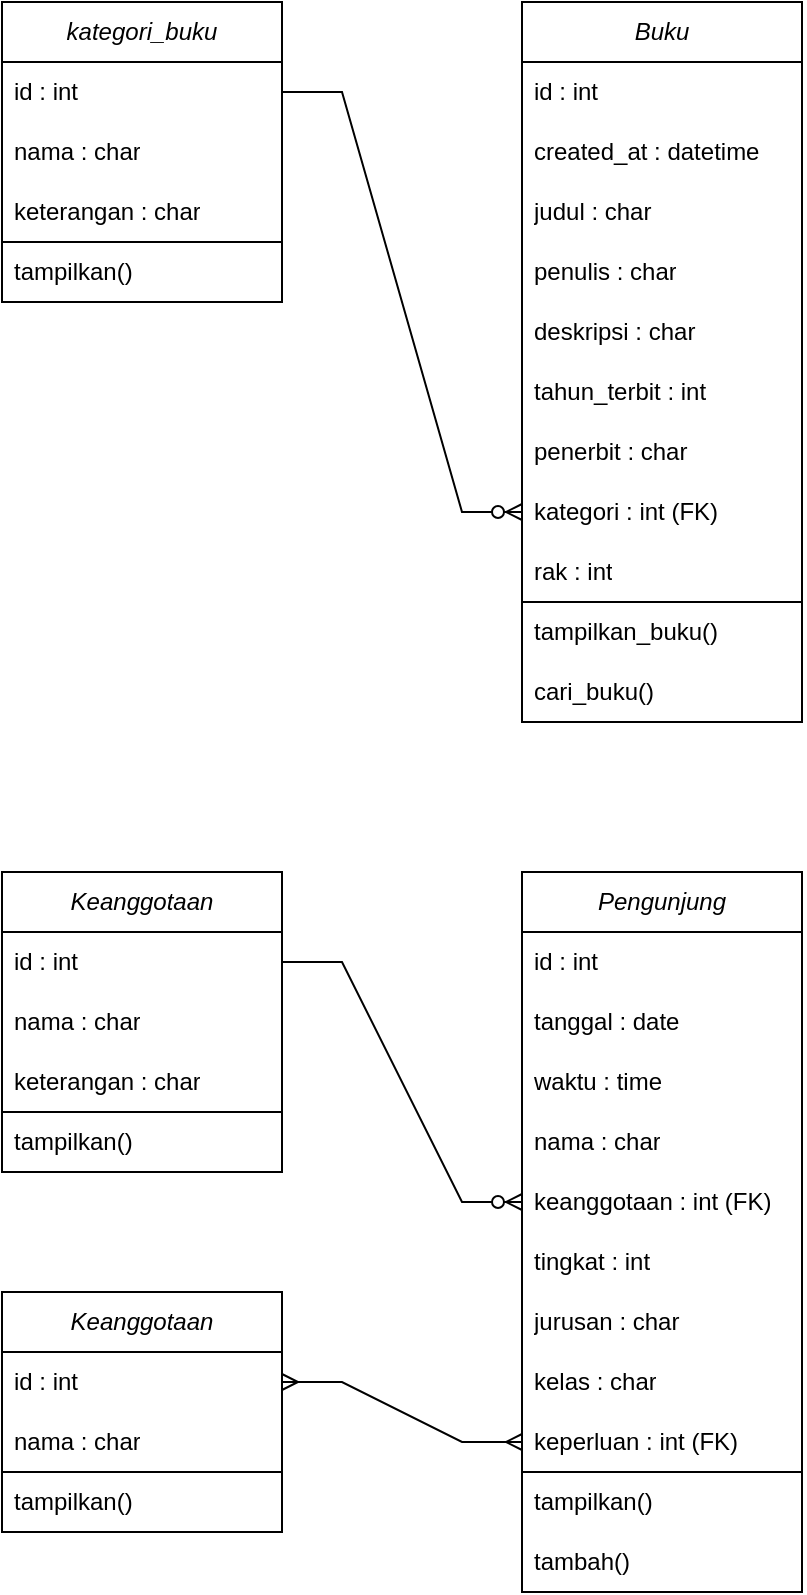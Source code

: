 <mxfile version="23.1.1" type="github">
  <diagram name="Page-1" id="xNsHWegv2ulJc6eoFaG4">
    <mxGraphModel dx="880" dy="460" grid="1" gridSize="10" guides="1" tooltips="1" connect="1" arrows="1" fold="1" page="1" pageScale="1" pageWidth="850" pageHeight="1100" math="0" shadow="0">
      <root>
        <mxCell id="0" />
        <mxCell id="1" parent="0" />
        <mxCell id="mcQJqK-729hAPVuCN2rI-2" value="&lt;i&gt;kategori_buku&lt;/i&gt;" style="swimlane;fontStyle=0;childLayout=stackLayout;horizontal=1;startSize=30;horizontalStack=0;resizeParent=1;resizeParentMax=0;resizeLast=0;collapsible=1;marginBottom=0;whiteSpace=wrap;html=1;" vertex="1" parent="1">
          <mxGeometry x="220" y="40" width="140" height="150" as="geometry" />
        </mxCell>
        <mxCell id="mcQJqK-729hAPVuCN2rI-3" value="id : int" style="text;strokeColor=none;fillColor=none;align=left;verticalAlign=middle;spacingLeft=4;spacingRight=4;overflow=hidden;points=[[0,0.5],[1,0.5]];portConstraint=eastwest;rotatable=0;whiteSpace=wrap;html=1;" vertex="1" parent="mcQJqK-729hAPVuCN2rI-2">
          <mxGeometry y="30" width="140" height="30" as="geometry" />
        </mxCell>
        <mxCell id="mcQJqK-729hAPVuCN2rI-4" value="nama : char" style="text;strokeColor=none;fillColor=none;align=left;verticalAlign=middle;spacingLeft=4;spacingRight=4;overflow=hidden;points=[[0,0.5],[1,0.5]];portConstraint=eastwest;rotatable=0;whiteSpace=wrap;html=1;" vertex="1" parent="mcQJqK-729hAPVuCN2rI-2">
          <mxGeometry y="60" width="140" height="30" as="geometry" />
        </mxCell>
        <mxCell id="mcQJqK-729hAPVuCN2rI-5" value="keterangan : char" style="text;strokeColor=none;fillColor=none;align=left;verticalAlign=middle;spacingLeft=4;spacingRight=4;overflow=hidden;points=[[0,0.5],[1,0.5]];portConstraint=eastwest;rotatable=0;whiteSpace=wrap;html=1;" vertex="1" parent="mcQJqK-729hAPVuCN2rI-2">
          <mxGeometry y="90" width="140" height="30" as="geometry" />
        </mxCell>
        <mxCell id="mcQJqK-729hAPVuCN2rI-8" value="tampilkan()" style="text;strokeColor=default;fillColor=none;align=left;verticalAlign=middle;spacingLeft=4;spacingRight=4;overflow=hidden;points=[[0,0.5],[1,0.5]];portConstraint=eastwest;rotatable=0;whiteSpace=wrap;html=1;" vertex="1" parent="mcQJqK-729hAPVuCN2rI-2">
          <mxGeometry y="120" width="140" height="30" as="geometry" />
        </mxCell>
        <mxCell id="mcQJqK-729hAPVuCN2rI-17" value="&lt;i&gt;Buku&lt;/i&gt;" style="swimlane;fontStyle=0;childLayout=stackLayout;horizontal=1;startSize=30;horizontalStack=0;resizeParent=1;resizeParentMax=0;resizeLast=0;collapsible=1;marginBottom=0;whiteSpace=wrap;html=1;strokeColor=default;" vertex="1" parent="1">
          <mxGeometry x="480" y="40" width="140" height="360" as="geometry" />
        </mxCell>
        <mxCell id="mcQJqK-729hAPVuCN2rI-18" value="id : int" style="text;strokeColor=none;fillColor=none;align=left;verticalAlign=middle;spacingLeft=4;spacingRight=4;overflow=hidden;points=[[0,0.5],[1,0.5]];portConstraint=eastwest;rotatable=0;whiteSpace=wrap;html=1;" vertex="1" parent="mcQJqK-729hAPVuCN2rI-17">
          <mxGeometry y="30" width="140" height="30" as="geometry" />
        </mxCell>
        <mxCell id="mcQJqK-729hAPVuCN2rI-19" value="created_at : datetime" style="text;strokeColor=none;fillColor=none;align=left;verticalAlign=middle;spacingLeft=4;spacingRight=4;overflow=hidden;points=[[0,0.5],[1,0.5]];portConstraint=eastwest;rotatable=0;whiteSpace=wrap;html=1;" vertex="1" parent="mcQJqK-729hAPVuCN2rI-17">
          <mxGeometry y="60" width="140" height="30" as="geometry" />
        </mxCell>
        <mxCell id="mcQJqK-729hAPVuCN2rI-20" value="judul : char" style="text;strokeColor=none;fillColor=none;align=left;verticalAlign=middle;spacingLeft=4;spacingRight=4;overflow=hidden;points=[[0,0.5],[1,0.5]];portConstraint=eastwest;rotatable=0;whiteSpace=wrap;html=1;" vertex="1" parent="mcQJqK-729hAPVuCN2rI-17">
          <mxGeometry y="90" width="140" height="30" as="geometry" />
        </mxCell>
        <mxCell id="mcQJqK-729hAPVuCN2rI-21" value="penulis : char" style="text;strokeColor=none;fillColor=none;align=left;verticalAlign=middle;spacingLeft=4;spacingRight=4;overflow=hidden;points=[[0,0.5],[1,0.5]];portConstraint=eastwest;rotatable=0;whiteSpace=wrap;html=1;" vertex="1" parent="mcQJqK-729hAPVuCN2rI-17">
          <mxGeometry y="120" width="140" height="30" as="geometry" />
        </mxCell>
        <mxCell id="mcQJqK-729hAPVuCN2rI-25" value="deskripsi : char" style="text;strokeColor=none;fillColor=none;align=left;verticalAlign=middle;spacingLeft=4;spacingRight=4;overflow=hidden;points=[[0,0.5],[1,0.5]];portConstraint=eastwest;rotatable=0;whiteSpace=wrap;html=1;" vertex="1" parent="mcQJqK-729hAPVuCN2rI-17">
          <mxGeometry y="150" width="140" height="30" as="geometry" />
        </mxCell>
        <mxCell id="mcQJqK-729hAPVuCN2rI-24" value="tahun_terbit : int" style="text;strokeColor=none;fillColor=none;align=left;verticalAlign=middle;spacingLeft=4;spacingRight=4;overflow=hidden;points=[[0,0.5],[1,0.5]];portConstraint=eastwest;rotatable=0;whiteSpace=wrap;html=1;" vertex="1" parent="mcQJqK-729hAPVuCN2rI-17">
          <mxGeometry y="180" width="140" height="30" as="geometry" />
        </mxCell>
        <mxCell id="mcQJqK-729hAPVuCN2rI-23" value="penerbit : char" style="text;strokeColor=none;fillColor=none;align=left;verticalAlign=middle;spacingLeft=4;spacingRight=4;overflow=hidden;points=[[0,0.5],[1,0.5]];portConstraint=eastwest;rotatable=0;whiteSpace=wrap;html=1;" vertex="1" parent="mcQJqK-729hAPVuCN2rI-17">
          <mxGeometry y="210" width="140" height="30" as="geometry" />
        </mxCell>
        <mxCell id="mcQJqK-729hAPVuCN2rI-22" value="kategori : int (FK)" style="text;strokeColor=none;fillColor=none;align=left;verticalAlign=middle;spacingLeft=4;spacingRight=4;overflow=hidden;points=[[0,0.5],[1,0.5]];portConstraint=eastwest;rotatable=0;whiteSpace=wrap;html=1;" vertex="1" parent="mcQJqK-729hAPVuCN2rI-17">
          <mxGeometry y="240" width="140" height="30" as="geometry" />
        </mxCell>
        <mxCell id="mcQJqK-729hAPVuCN2rI-27" value="rak : int" style="text;strokeColor=none;fillColor=none;align=left;verticalAlign=middle;spacingLeft=4;spacingRight=4;overflow=hidden;points=[[0,0.5],[1,0.5]];portConstraint=eastwest;rotatable=0;whiteSpace=wrap;html=1;" vertex="1" parent="mcQJqK-729hAPVuCN2rI-17">
          <mxGeometry y="270" width="140" height="30" as="geometry" />
        </mxCell>
        <mxCell id="mcQJqK-729hAPVuCN2rI-43" value="" style="endArrow=none;html=1;rounded=0;entryX=1;entryY=0;entryDx=0;entryDy=0;entryPerimeter=0;exitX=0;exitY=0;exitDx=0;exitDy=0;exitPerimeter=0;" edge="1" parent="mcQJqK-729hAPVuCN2rI-17" source="mcQJqK-729hAPVuCN2rI-41" target="mcQJqK-729hAPVuCN2rI-41">
          <mxGeometry width="50" height="50" relative="1" as="geometry">
            <mxPoint x="45" y="330" as="sourcePoint" />
            <mxPoint x="95" y="280" as="targetPoint" />
          </mxGeometry>
        </mxCell>
        <mxCell id="mcQJqK-729hAPVuCN2rI-41" value="tampilkan_buku()" style="text;strokeColor=none;fillColor=none;align=left;verticalAlign=middle;spacingLeft=4;spacingRight=4;overflow=hidden;points=[[0,0.5],[1,0.5]];portConstraint=eastwest;rotatable=0;whiteSpace=wrap;html=1;imageAspect=0;" vertex="1" parent="mcQJqK-729hAPVuCN2rI-17">
          <mxGeometry y="300" width="140" height="30" as="geometry" />
        </mxCell>
        <mxCell id="mcQJqK-729hAPVuCN2rI-42" value="cari_buku()" style="text;strokeColor=none;fillColor=none;align=left;verticalAlign=middle;spacingLeft=4;spacingRight=4;overflow=hidden;points=[[0,0.5],[1,0.5]];portConstraint=eastwest;rotatable=0;whiteSpace=wrap;html=1;" vertex="1" parent="mcQJqK-729hAPVuCN2rI-17">
          <mxGeometry y="330" width="140" height="30" as="geometry" />
        </mxCell>
        <mxCell id="mcQJqK-729hAPVuCN2rI-45" value="" style="edgeStyle=entityRelationEdgeStyle;fontSize=12;html=1;endArrow=ERzeroToMany;endFill=1;rounded=0;entryX=0;entryY=0.5;entryDx=0;entryDy=0;" edge="1" parent="1" source="mcQJqK-729hAPVuCN2rI-3" target="mcQJqK-729hAPVuCN2rI-22">
          <mxGeometry width="100" height="100" relative="1" as="geometry">
            <mxPoint x="380" y="290" as="sourcePoint" />
            <mxPoint x="480" y="190" as="targetPoint" />
          </mxGeometry>
        </mxCell>
        <mxCell id="mcQJqK-729hAPVuCN2rI-46" value="&lt;i&gt;Keanggotaan&lt;/i&gt;" style="swimlane;fontStyle=0;childLayout=stackLayout;horizontal=1;startSize=30;horizontalStack=0;resizeParent=1;resizeParentMax=0;resizeLast=0;collapsible=1;marginBottom=0;whiteSpace=wrap;html=1;" vertex="1" parent="1">
          <mxGeometry x="220" y="475" width="140" height="150" as="geometry" />
        </mxCell>
        <mxCell id="mcQJqK-729hAPVuCN2rI-47" value="id : int" style="text;strokeColor=none;fillColor=none;align=left;verticalAlign=middle;spacingLeft=4;spacingRight=4;overflow=hidden;points=[[0,0.5],[1,0.5]];portConstraint=eastwest;rotatable=0;whiteSpace=wrap;html=1;" vertex="1" parent="mcQJqK-729hAPVuCN2rI-46">
          <mxGeometry y="30" width="140" height="30" as="geometry" />
        </mxCell>
        <mxCell id="mcQJqK-729hAPVuCN2rI-48" value="nama : char" style="text;strokeColor=none;fillColor=none;align=left;verticalAlign=middle;spacingLeft=4;spacingRight=4;overflow=hidden;points=[[0,0.5],[1,0.5]];portConstraint=eastwest;rotatable=0;whiteSpace=wrap;html=1;" vertex="1" parent="mcQJqK-729hAPVuCN2rI-46">
          <mxGeometry y="60" width="140" height="30" as="geometry" />
        </mxCell>
        <mxCell id="mcQJqK-729hAPVuCN2rI-49" value="keterangan : char" style="text;strokeColor=none;fillColor=none;align=left;verticalAlign=middle;spacingLeft=4;spacingRight=4;overflow=hidden;points=[[0,0.5],[1,0.5]];portConstraint=eastwest;rotatable=0;whiteSpace=wrap;html=1;" vertex="1" parent="mcQJqK-729hAPVuCN2rI-46">
          <mxGeometry y="90" width="140" height="30" as="geometry" />
        </mxCell>
        <mxCell id="mcQJqK-729hAPVuCN2rI-50" value="tampilkan()" style="text;strokeColor=default;fillColor=none;align=left;verticalAlign=middle;spacingLeft=4;spacingRight=4;overflow=hidden;points=[[0,0.5],[1,0.5]];portConstraint=eastwest;rotatable=0;whiteSpace=wrap;html=1;" vertex="1" parent="mcQJqK-729hAPVuCN2rI-46">
          <mxGeometry y="120" width="140" height="30" as="geometry" />
        </mxCell>
        <mxCell id="mcQJqK-729hAPVuCN2rI-51" value="&lt;i&gt;Pengunjung&lt;/i&gt;" style="swimlane;fontStyle=0;childLayout=stackLayout;horizontal=1;startSize=30;horizontalStack=0;resizeParent=1;resizeParentMax=0;resizeLast=0;collapsible=1;marginBottom=0;whiteSpace=wrap;html=1;strokeColor=default;" vertex="1" parent="1">
          <mxGeometry x="480" y="475" width="140" height="360" as="geometry" />
        </mxCell>
        <mxCell id="mcQJqK-729hAPVuCN2rI-52" value="id : int" style="text;strokeColor=none;fillColor=none;align=left;verticalAlign=middle;spacingLeft=4;spacingRight=4;overflow=hidden;points=[[0,0.5],[1,0.5]];portConstraint=eastwest;rotatable=0;whiteSpace=wrap;html=1;" vertex="1" parent="mcQJqK-729hAPVuCN2rI-51">
          <mxGeometry y="30" width="140" height="30" as="geometry" />
        </mxCell>
        <mxCell id="mcQJqK-729hAPVuCN2rI-53" value="tanggal : date" style="text;strokeColor=none;fillColor=none;align=left;verticalAlign=middle;spacingLeft=4;spacingRight=4;overflow=hidden;points=[[0,0.5],[1,0.5]];portConstraint=eastwest;rotatable=0;whiteSpace=wrap;html=1;" vertex="1" parent="mcQJqK-729hAPVuCN2rI-51">
          <mxGeometry y="60" width="140" height="30" as="geometry" />
        </mxCell>
        <mxCell id="mcQJqK-729hAPVuCN2rI-54" value="waktu : time" style="text;strokeColor=none;fillColor=none;align=left;verticalAlign=middle;spacingLeft=4;spacingRight=4;overflow=hidden;points=[[0,0.5],[1,0.5]];portConstraint=eastwest;rotatable=0;whiteSpace=wrap;html=1;" vertex="1" parent="mcQJqK-729hAPVuCN2rI-51">
          <mxGeometry y="90" width="140" height="30" as="geometry" />
        </mxCell>
        <mxCell id="mcQJqK-729hAPVuCN2rI-55" value="nama : char" style="text;strokeColor=none;fillColor=none;align=left;verticalAlign=middle;spacingLeft=4;spacingRight=4;overflow=hidden;points=[[0,0.5],[1,0.5]];portConstraint=eastwest;rotatable=0;whiteSpace=wrap;html=1;" vertex="1" parent="mcQJqK-729hAPVuCN2rI-51">
          <mxGeometry y="120" width="140" height="30" as="geometry" />
        </mxCell>
        <mxCell id="mcQJqK-729hAPVuCN2rI-56" value="keanggotaan : int (FK)" style="text;strokeColor=none;fillColor=none;align=left;verticalAlign=middle;spacingLeft=4;spacingRight=4;overflow=hidden;points=[[0,0.5],[1,0.5]];portConstraint=eastwest;rotatable=0;whiteSpace=wrap;html=1;" vertex="1" parent="mcQJqK-729hAPVuCN2rI-51">
          <mxGeometry y="150" width="140" height="30" as="geometry" />
        </mxCell>
        <mxCell id="mcQJqK-729hAPVuCN2rI-57" value="tingkat : int" style="text;strokeColor=none;fillColor=none;align=left;verticalAlign=middle;spacingLeft=4;spacingRight=4;overflow=hidden;points=[[0,0.5],[1,0.5]];portConstraint=eastwest;rotatable=0;whiteSpace=wrap;html=1;" vertex="1" parent="mcQJqK-729hAPVuCN2rI-51">
          <mxGeometry y="180" width="140" height="30" as="geometry" />
        </mxCell>
        <mxCell id="mcQJqK-729hAPVuCN2rI-58" value="jurusan : char" style="text;strokeColor=none;fillColor=none;align=left;verticalAlign=middle;spacingLeft=4;spacingRight=4;overflow=hidden;points=[[0,0.5],[1,0.5]];portConstraint=eastwest;rotatable=0;whiteSpace=wrap;html=1;" vertex="1" parent="mcQJqK-729hAPVuCN2rI-51">
          <mxGeometry y="210" width="140" height="30" as="geometry" />
        </mxCell>
        <mxCell id="mcQJqK-729hAPVuCN2rI-59" value="kelas : char" style="text;strokeColor=none;fillColor=none;align=left;verticalAlign=middle;spacingLeft=4;spacingRight=4;overflow=hidden;points=[[0,0.5],[1,0.5]];portConstraint=eastwest;rotatable=0;whiteSpace=wrap;html=1;" vertex="1" parent="mcQJqK-729hAPVuCN2rI-51">
          <mxGeometry y="240" width="140" height="30" as="geometry" />
        </mxCell>
        <mxCell id="mcQJqK-729hAPVuCN2rI-60" value="keperluan : int (FK)" style="text;strokeColor=none;fillColor=none;align=left;verticalAlign=middle;spacingLeft=4;spacingRight=4;overflow=hidden;points=[[0,0.5],[1,0.5]];portConstraint=eastwest;rotatable=0;whiteSpace=wrap;html=1;" vertex="1" parent="mcQJqK-729hAPVuCN2rI-51">
          <mxGeometry y="270" width="140" height="30" as="geometry" />
        </mxCell>
        <mxCell id="mcQJqK-729hAPVuCN2rI-61" value="" style="endArrow=none;html=1;rounded=0;entryX=1;entryY=0;entryDx=0;entryDy=0;entryPerimeter=0;exitX=0;exitY=0;exitDx=0;exitDy=0;exitPerimeter=0;" edge="1" parent="mcQJqK-729hAPVuCN2rI-51" source="mcQJqK-729hAPVuCN2rI-62" target="mcQJqK-729hAPVuCN2rI-62">
          <mxGeometry width="50" height="50" relative="1" as="geometry">
            <mxPoint x="45" y="330" as="sourcePoint" />
            <mxPoint x="95" y="280" as="targetPoint" />
          </mxGeometry>
        </mxCell>
        <mxCell id="mcQJqK-729hAPVuCN2rI-62" value="tampilkan()" style="text;strokeColor=none;fillColor=none;align=left;verticalAlign=middle;spacingLeft=4;spacingRight=4;overflow=hidden;points=[[0,0.5],[1,0.5]];portConstraint=eastwest;rotatable=0;whiteSpace=wrap;html=1;imageAspect=0;" vertex="1" parent="mcQJqK-729hAPVuCN2rI-51">
          <mxGeometry y="300" width="140" height="30" as="geometry" />
        </mxCell>
        <mxCell id="mcQJqK-729hAPVuCN2rI-63" value="tambah()" style="text;strokeColor=none;fillColor=none;align=left;verticalAlign=middle;spacingLeft=4;spacingRight=4;overflow=hidden;points=[[0,0.5],[1,0.5]];portConstraint=eastwest;rotatable=0;whiteSpace=wrap;html=1;" vertex="1" parent="mcQJqK-729hAPVuCN2rI-51">
          <mxGeometry y="330" width="140" height="30" as="geometry" />
        </mxCell>
        <mxCell id="mcQJqK-729hAPVuCN2rI-64" value="&lt;i&gt;Keanggotaan&lt;/i&gt;" style="swimlane;fontStyle=0;childLayout=stackLayout;horizontal=1;startSize=30;horizontalStack=0;resizeParent=1;resizeParentMax=0;resizeLast=0;collapsible=1;marginBottom=0;whiteSpace=wrap;html=1;" vertex="1" parent="1">
          <mxGeometry x="220" y="685" width="140" height="120" as="geometry" />
        </mxCell>
        <mxCell id="mcQJqK-729hAPVuCN2rI-65" value="id : int" style="text;strokeColor=none;fillColor=none;align=left;verticalAlign=middle;spacingLeft=4;spacingRight=4;overflow=hidden;points=[[0,0.5],[1,0.5]];portConstraint=eastwest;rotatable=0;whiteSpace=wrap;html=1;" vertex="1" parent="mcQJqK-729hAPVuCN2rI-64">
          <mxGeometry y="30" width="140" height="30" as="geometry" />
        </mxCell>
        <mxCell id="mcQJqK-729hAPVuCN2rI-66" value="nama : char" style="text;strokeColor=none;fillColor=none;align=left;verticalAlign=middle;spacingLeft=4;spacingRight=4;overflow=hidden;points=[[0,0.5],[1,0.5]];portConstraint=eastwest;rotatable=0;whiteSpace=wrap;html=1;" vertex="1" parent="mcQJqK-729hAPVuCN2rI-64">
          <mxGeometry y="60" width="140" height="30" as="geometry" />
        </mxCell>
        <mxCell id="mcQJqK-729hAPVuCN2rI-68" value="tampilkan()" style="text;strokeColor=default;fillColor=none;align=left;verticalAlign=middle;spacingLeft=4;spacingRight=4;overflow=hidden;points=[[0,0.5],[1,0.5]];portConstraint=eastwest;rotatable=0;whiteSpace=wrap;html=1;" vertex="1" parent="mcQJqK-729hAPVuCN2rI-64">
          <mxGeometry y="90" width="140" height="30" as="geometry" />
        </mxCell>
        <mxCell id="mcQJqK-729hAPVuCN2rI-69" value="" style="edgeStyle=entityRelationEdgeStyle;fontSize=12;html=1;endArrow=ERmany;startArrow=ERmany;rounded=0;exitX=1;exitY=0.5;exitDx=0;exitDy=0;entryX=0;entryY=0.5;entryDx=0;entryDy=0;" edge="1" parent="1" source="mcQJqK-729hAPVuCN2rI-65" target="mcQJqK-729hAPVuCN2rI-60">
          <mxGeometry width="100" height="100" relative="1" as="geometry">
            <mxPoint x="380" y="650" as="sourcePoint" />
            <mxPoint x="480" y="550" as="targetPoint" />
          </mxGeometry>
        </mxCell>
        <mxCell id="mcQJqK-729hAPVuCN2rI-70" value="" style="edgeStyle=entityRelationEdgeStyle;fontSize=12;html=1;endArrow=ERzeroToMany;endFill=1;rounded=0;exitX=1;exitY=0.5;exitDx=0;exitDy=0;entryX=0;entryY=0.5;entryDx=0;entryDy=0;" edge="1" parent="1" source="mcQJqK-729hAPVuCN2rI-47" target="mcQJqK-729hAPVuCN2rI-56">
          <mxGeometry width="100" height="100" relative="1" as="geometry">
            <mxPoint x="380" y="650" as="sourcePoint" />
            <mxPoint x="480" y="550" as="targetPoint" />
          </mxGeometry>
        </mxCell>
      </root>
    </mxGraphModel>
  </diagram>
</mxfile>
